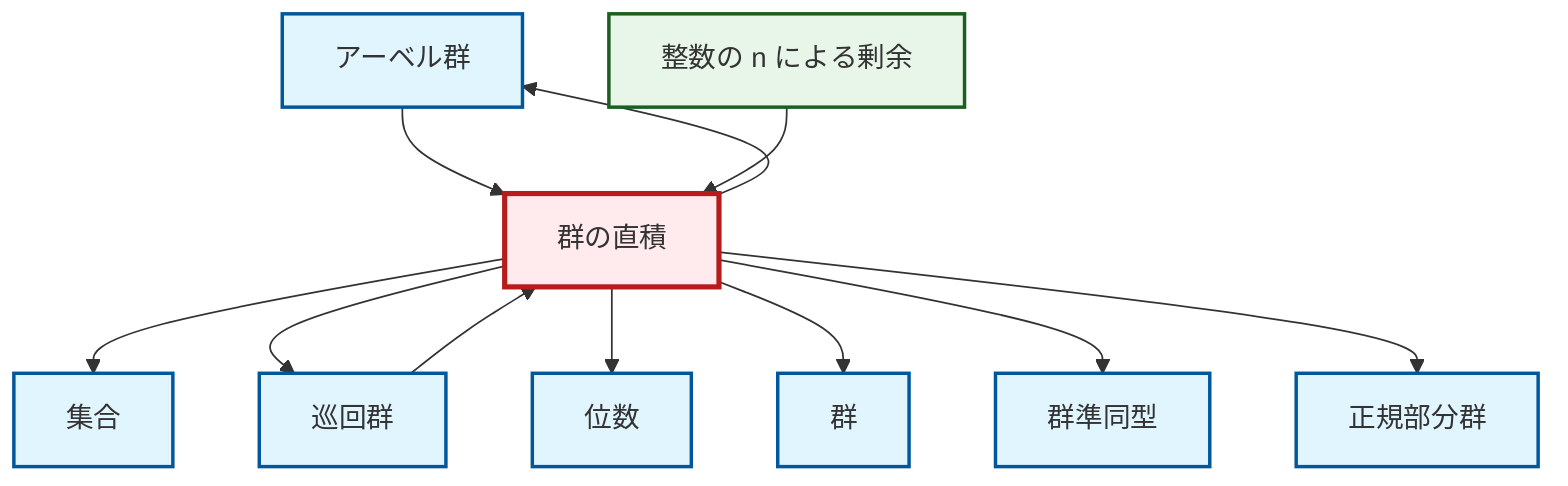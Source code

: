 graph TD
    classDef definition fill:#e1f5fe,stroke:#01579b,stroke-width:2px
    classDef theorem fill:#f3e5f5,stroke:#4a148c,stroke-width:2px
    classDef axiom fill:#fff3e0,stroke:#e65100,stroke-width:2px
    classDef example fill:#e8f5e9,stroke:#1b5e20,stroke-width:2px
    classDef current fill:#ffebee,stroke:#b71c1c,stroke-width:3px
    def-order["位数"]:::definition
    def-abelian-group["アーベル群"]:::definition
    def-normal-subgroup["正規部分群"]:::definition
    def-cyclic-group["巡回群"]:::definition
    ex-quotient-integers-mod-n["整数の n による剰余"]:::example
    def-group["群"]:::definition
    def-direct-product["群の直積"]:::definition
    def-homomorphism["群準同型"]:::definition
    def-set["集合"]:::definition
    def-direct-product --> def-set
    def-direct-product --> def-cyclic-group
    def-abelian-group --> def-direct-product
    def-cyclic-group --> def-direct-product
    ex-quotient-integers-mod-n --> def-direct-product
    def-direct-product --> def-abelian-group
    def-direct-product --> def-order
    def-direct-product --> def-group
    def-direct-product --> def-homomorphism
    def-direct-product --> def-normal-subgroup
    class def-direct-product current